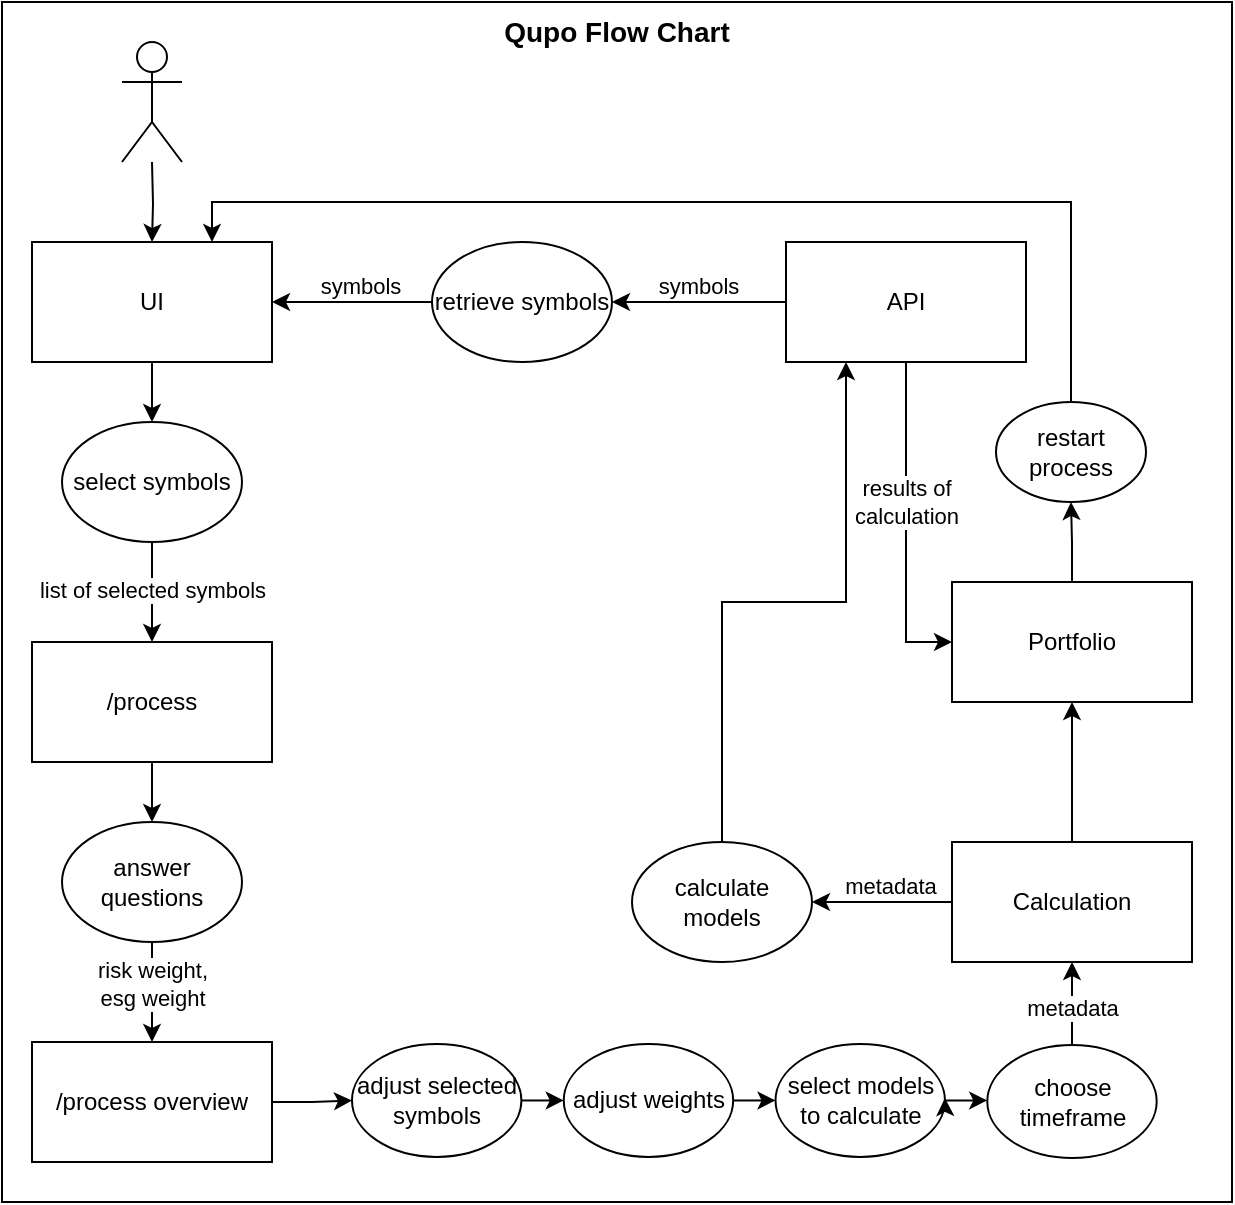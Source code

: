 <mxfile version="20.2.7" type="device"><diagram id="C5RBs43oDa-KdzZeNtuy" name="Page-1"><mxGraphModel dx="1065" dy="1118" grid="1" gridSize="10" guides="1" tooltips="1" connect="1" arrows="1" fold="1" page="1" pageScale="1" pageWidth="827" pageHeight="1169" math="0" shadow="0"><root><mxCell id="WIyWlLk6GJQsqaUBKTNV-0"/><mxCell id="WIyWlLk6GJQsqaUBKTNV-1" parent="WIyWlLk6GJQsqaUBKTNV-0"/><mxCell id="wTm574ZmfE7srCxfO6kl-58" value="" style="group" vertex="1" connectable="0" parent="WIyWlLk6GJQsqaUBKTNV-1"><mxGeometry x="60" y="70" width="600" height="580" as="geometry"/></mxCell><mxCell id="wTm574ZmfE7srCxfO6kl-59" value="&lt;font style=&quot;font-size: 14px;&quot;&gt;&lt;b&gt;Qupo Flow Chart&lt;/b&gt;&lt;/font&gt;" style="rounded=0;whiteSpace=wrap;html=1;verticalAlign=top;" vertex="1" parent="wTm574ZmfE7srCxfO6kl-58"><mxGeometry x="-15" y="-20" width="615" height="600" as="geometry"/></mxCell><mxCell id="wTm574ZmfE7srCxfO6kl-9" value="UI" style="rounded=0;whiteSpace=wrap;html=1;" vertex="1" parent="wTm574ZmfE7srCxfO6kl-58"><mxGeometry y="100" width="120" height="60" as="geometry"/></mxCell><mxCell id="wTm574ZmfE7srCxfO6kl-10" value="API" style="rounded=0;whiteSpace=wrap;html=1;" vertex="1" parent="wTm574ZmfE7srCxfO6kl-58"><mxGeometry x="377" y="100" width="120" height="60" as="geometry"/></mxCell><mxCell id="wTm574ZmfE7srCxfO6kl-15" style="edgeStyle=orthogonalEdgeStyle;rounded=0;orthogonalLoop=1;jettySize=auto;html=1;exitX=0;exitY=0.5;exitDx=0;exitDy=0;entryX=1;entryY=0.5;entryDx=0;entryDy=0;" edge="1" parent="wTm574ZmfE7srCxfO6kl-58" source="wTm574ZmfE7srCxfO6kl-13" target="wTm574ZmfE7srCxfO6kl-9"><mxGeometry relative="1" as="geometry"/></mxCell><mxCell id="wTm574ZmfE7srCxfO6kl-23" value="symbols" style="edgeLabel;html=1;align=center;verticalAlign=middle;resizable=0;points=[];" vertex="1" connectable="0" parent="wTm574ZmfE7srCxfO6kl-15"><mxGeometry x="0.025" y="2" relative="1" as="geometry"><mxPoint x="5" y="-10" as="offset"/></mxGeometry></mxCell><mxCell id="wTm574ZmfE7srCxfO6kl-13" value="retrieve symbols" style="ellipse;whiteSpace=wrap;html=1;" vertex="1" parent="wTm574ZmfE7srCxfO6kl-58"><mxGeometry x="200" y="100" width="90" height="60" as="geometry"/></mxCell><mxCell id="wTm574ZmfE7srCxfO6kl-14" style="edgeStyle=orthogonalEdgeStyle;rounded=0;orthogonalLoop=1;jettySize=auto;html=1;exitX=0;exitY=0.5;exitDx=0;exitDy=0;" edge="1" parent="wTm574ZmfE7srCxfO6kl-58" source="wTm574ZmfE7srCxfO6kl-10" target="wTm574ZmfE7srCxfO6kl-13"><mxGeometry relative="1" as="geometry"/></mxCell><mxCell id="wTm574ZmfE7srCxfO6kl-22" value="symbols" style="edgeLabel;html=1;align=center;verticalAlign=middle;resizable=0;points=[];" vertex="1" connectable="0" parent="wTm574ZmfE7srCxfO6kl-14"><mxGeometry x="0.125" y="3" relative="1" as="geometry"><mxPoint x="5" y="-11" as="offset"/></mxGeometry></mxCell><mxCell id="wTm574ZmfE7srCxfO6kl-16" value="select symbols" style="ellipse;whiteSpace=wrap;html=1;" vertex="1" parent="wTm574ZmfE7srCxfO6kl-58"><mxGeometry x="15" y="190" width="90" height="60" as="geometry"/></mxCell><mxCell id="wTm574ZmfE7srCxfO6kl-17" style="edgeStyle=orthogonalEdgeStyle;rounded=0;orthogonalLoop=1;jettySize=auto;html=1;exitX=0.5;exitY=1;exitDx=0;exitDy=0;entryX=0.5;entryY=0;entryDx=0;entryDy=0;" edge="1" parent="wTm574ZmfE7srCxfO6kl-58" source="wTm574ZmfE7srCxfO6kl-9" target="wTm574ZmfE7srCxfO6kl-16"><mxGeometry relative="1" as="geometry"/></mxCell><mxCell id="wTm574ZmfE7srCxfO6kl-18" value="/process" style="rounded=0;whiteSpace=wrap;html=1;" vertex="1" parent="wTm574ZmfE7srCxfO6kl-58"><mxGeometry y="300" width="120" height="60" as="geometry"/></mxCell><mxCell id="wTm574ZmfE7srCxfO6kl-19" style="edgeStyle=orthogonalEdgeStyle;rounded=0;orthogonalLoop=1;jettySize=auto;html=1;exitX=0.5;exitY=1;exitDx=0;exitDy=0;entryX=0.5;entryY=0;entryDx=0;entryDy=0;" edge="1" parent="wTm574ZmfE7srCxfO6kl-58" source="wTm574ZmfE7srCxfO6kl-16" target="wTm574ZmfE7srCxfO6kl-18"><mxGeometry relative="1" as="geometry"/></mxCell><mxCell id="wTm574ZmfE7srCxfO6kl-21" value="list of selected symbols" style="edgeLabel;html=1;align=center;verticalAlign=middle;resizable=0;points=[];" vertex="1" connectable="0" parent="wTm574ZmfE7srCxfO6kl-19"><mxGeometry x="-0.06" relative="1" as="geometry"><mxPoint as="offset"/></mxGeometry></mxCell><mxCell id="wTm574ZmfE7srCxfO6kl-20" value="answer questions" style="ellipse;whiteSpace=wrap;html=1;" vertex="1" parent="wTm574ZmfE7srCxfO6kl-58"><mxGeometry x="15" y="390" width="90" height="60" as="geometry"/></mxCell><mxCell id="wTm574ZmfE7srCxfO6kl-24" style="edgeStyle=orthogonalEdgeStyle;rounded=0;orthogonalLoop=1;jettySize=auto;html=1;exitX=0.5;exitY=1;exitDx=0;exitDy=0;entryX=0.5;entryY=0;entryDx=0;entryDy=0;" edge="1" parent="wTm574ZmfE7srCxfO6kl-58" source="wTm574ZmfE7srCxfO6kl-18" target="wTm574ZmfE7srCxfO6kl-20"><mxGeometry relative="1" as="geometry"/></mxCell><mxCell id="wTm574ZmfE7srCxfO6kl-25" value="/process overview" style="rounded=0;whiteSpace=wrap;html=1;" vertex="1" parent="wTm574ZmfE7srCxfO6kl-58"><mxGeometry y="500" width="120" height="60" as="geometry"/></mxCell><mxCell id="wTm574ZmfE7srCxfO6kl-26" style="edgeStyle=orthogonalEdgeStyle;rounded=0;orthogonalLoop=1;jettySize=auto;html=1;exitX=0.5;exitY=1;exitDx=0;exitDy=0;entryX=0.5;entryY=0;entryDx=0;entryDy=0;" edge="1" parent="wTm574ZmfE7srCxfO6kl-58" source="wTm574ZmfE7srCxfO6kl-20" target="wTm574ZmfE7srCxfO6kl-25"><mxGeometry relative="1" as="geometry"/></mxCell><mxCell id="wTm574ZmfE7srCxfO6kl-27" value="risk weight,&lt;br&gt;esg weight" style="edgeLabel;html=1;align=center;verticalAlign=middle;resizable=0;points=[];" vertex="1" connectable="0" parent="wTm574ZmfE7srCxfO6kl-26"><mxGeometry x="0.02" relative="1" as="geometry"><mxPoint y="-5" as="offset"/></mxGeometry></mxCell><mxCell id="wTm574ZmfE7srCxfO6kl-32" value="" style="group" vertex="1" connectable="0" parent="wTm574ZmfE7srCxfO6kl-58"><mxGeometry x="160" y="501" width="402.35" height="60" as="geometry"/></mxCell><mxCell id="wTm574ZmfE7srCxfO6kl-33" style="edgeStyle=orthogonalEdgeStyle;rounded=0;orthogonalLoop=1;jettySize=auto;html=1;exitX=1;exitY=0.5;exitDx=0;exitDy=0;entryX=0;entryY=0.5;entryDx=0;entryDy=0;" edge="1" parent="wTm574ZmfE7srCxfO6kl-32" source="wTm574ZmfE7srCxfO6kl-28" target="wTm574ZmfE7srCxfO6kl-29"><mxGeometry relative="1" as="geometry"/></mxCell><mxCell id="wTm574ZmfE7srCxfO6kl-28" value="adjust selected symbols" style="ellipse;whiteSpace=wrap;html=1;" vertex="1" parent="wTm574ZmfE7srCxfO6kl-32"><mxGeometry width="84.705" height="56.471" as="geometry"/></mxCell><mxCell id="wTm574ZmfE7srCxfO6kl-34" style="edgeStyle=orthogonalEdgeStyle;rounded=0;orthogonalLoop=1;jettySize=auto;html=1;exitX=1;exitY=0.5;exitDx=0;exitDy=0;entryX=0;entryY=0.5;entryDx=0;entryDy=0;" edge="1" parent="wTm574ZmfE7srCxfO6kl-32" source="wTm574ZmfE7srCxfO6kl-29" target="wTm574ZmfE7srCxfO6kl-30"><mxGeometry relative="1" as="geometry"/></mxCell><mxCell id="wTm574ZmfE7srCxfO6kl-29" value="adjust weights" style="ellipse;whiteSpace=wrap;html=1;" vertex="1" parent="wTm574ZmfE7srCxfO6kl-32"><mxGeometry x="105.882" width="84.705" height="56.471" as="geometry"/></mxCell><mxCell id="wTm574ZmfE7srCxfO6kl-36" style="edgeStyle=orthogonalEdgeStyle;rounded=0;orthogonalLoop=1;jettySize=auto;html=1;exitX=1;exitY=0.5;exitDx=0;exitDy=0;entryX=0;entryY=0.5;entryDx=0;entryDy=0;" edge="1" parent="wTm574ZmfE7srCxfO6kl-32" source="wTm574ZmfE7srCxfO6kl-30" target="wTm574ZmfE7srCxfO6kl-31"><mxGeometry relative="1" as="geometry"/></mxCell><mxCell id="wTm574ZmfE7srCxfO6kl-30" value="select models to calculate" style="ellipse;whiteSpace=wrap;html=1;" vertex="1" parent="wTm574ZmfE7srCxfO6kl-32"><mxGeometry x="211.763" width="84.705" height="56.471" as="geometry"/></mxCell><mxCell id="wTm574ZmfE7srCxfO6kl-31" value="choose timeframe" style="ellipse;whiteSpace=wrap;html=1;" vertex="1" parent="wTm574ZmfE7srCxfO6kl-32"><mxGeometry x="317.645" y="0.529" width="84.705" height="56.471" as="geometry"/></mxCell><mxCell id="wTm574ZmfE7srCxfO6kl-37" style="edgeStyle=orthogonalEdgeStyle;rounded=0;orthogonalLoop=1;jettySize=auto;html=1;exitX=1;exitY=0.5;exitDx=0;exitDy=0;entryX=0;entryY=0.5;entryDx=0;entryDy=0;" edge="1" parent="wTm574ZmfE7srCxfO6kl-58" source="wTm574ZmfE7srCxfO6kl-25" target="wTm574ZmfE7srCxfO6kl-28"><mxGeometry relative="1" as="geometry"/></mxCell><mxCell id="wTm574ZmfE7srCxfO6kl-35" style="edgeStyle=orthogonalEdgeStyle;rounded=0;orthogonalLoop=1;jettySize=auto;html=1;exitX=1;exitY=0.5;exitDx=0;exitDy=0;" edge="1" parent="wTm574ZmfE7srCxfO6kl-58" source="wTm574ZmfE7srCxfO6kl-30"><mxGeometry relative="1" as="geometry"><mxPoint x="456.444" y="528" as="targetPoint"/></mxGeometry></mxCell><mxCell id="wTm574ZmfE7srCxfO6kl-38" value="Calculation" style="rounded=0;whiteSpace=wrap;html=1;" vertex="1" parent="wTm574ZmfE7srCxfO6kl-58"><mxGeometry x="460" y="400" width="120" height="60" as="geometry"/></mxCell><mxCell id="wTm574ZmfE7srCxfO6kl-39" style="edgeStyle=orthogonalEdgeStyle;rounded=0;orthogonalLoop=1;jettySize=auto;html=1;exitX=0.5;exitY=0;exitDx=0;exitDy=0;entryX=0.5;entryY=1;entryDx=0;entryDy=0;" edge="1" parent="wTm574ZmfE7srCxfO6kl-58" source="wTm574ZmfE7srCxfO6kl-31" target="wTm574ZmfE7srCxfO6kl-38"><mxGeometry relative="1" as="geometry"/></mxCell><mxCell id="wTm574ZmfE7srCxfO6kl-40" value="metadata" style="edgeLabel;html=1;align=center;verticalAlign=middle;resizable=0;points=[];" vertex="1" connectable="0" parent="wTm574ZmfE7srCxfO6kl-39"><mxGeometry x="-0.09" relative="1" as="geometry"><mxPoint as="offset"/></mxGeometry></mxCell><mxCell id="wTm574ZmfE7srCxfO6kl-54" style="edgeStyle=orthogonalEdgeStyle;rounded=0;orthogonalLoop=1;jettySize=auto;html=1;exitX=0.5;exitY=0;exitDx=0;exitDy=0;entryX=0.75;entryY=0;entryDx=0;entryDy=0;" edge="1" parent="wTm574ZmfE7srCxfO6kl-58" source="wTm574ZmfE7srCxfO6kl-56" target="wTm574ZmfE7srCxfO6kl-9"><mxGeometry relative="1" as="geometry"/></mxCell><mxCell id="wTm574ZmfE7srCxfO6kl-43" value="Portfolio" style="rounded=0;whiteSpace=wrap;html=1;" vertex="1" parent="wTm574ZmfE7srCxfO6kl-58"><mxGeometry x="460" y="270" width="120" height="60" as="geometry"/></mxCell><mxCell id="wTm574ZmfE7srCxfO6kl-45" style="edgeStyle=orthogonalEdgeStyle;rounded=0;orthogonalLoop=1;jettySize=auto;html=1;exitX=0.5;exitY=1;exitDx=0;exitDy=0;entryX=0;entryY=0.5;entryDx=0;entryDy=0;" edge="1" parent="wTm574ZmfE7srCxfO6kl-58" source="wTm574ZmfE7srCxfO6kl-10" target="wTm574ZmfE7srCxfO6kl-43"><mxGeometry relative="1" as="geometry"/></mxCell><mxCell id="wTm574ZmfE7srCxfO6kl-46" value="results of&lt;br&gt;calculation" style="edgeLabel;html=1;align=center;verticalAlign=middle;resizable=0;points=[];" vertex="1" connectable="0" parent="wTm574ZmfE7srCxfO6kl-45"><mxGeometry x="0.201" y="-2" relative="1" as="geometry"><mxPoint x="2" y="-28" as="offset"/></mxGeometry></mxCell><mxCell id="wTm574ZmfE7srCxfO6kl-44" style="edgeStyle=orthogonalEdgeStyle;rounded=0;orthogonalLoop=1;jettySize=auto;html=1;exitX=0.5;exitY=0;exitDx=0;exitDy=0;entryX=0.5;entryY=1;entryDx=0;entryDy=0;" edge="1" parent="wTm574ZmfE7srCxfO6kl-58" source="wTm574ZmfE7srCxfO6kl-38" target="wTm574ZmfE7srCxfO6kl-43"><mxGeometry relative="1" as="geometry"/></mxCell><mxCell id="wTm574ZmfE7srCxfO6kl-51" style="edgeStyle=orthogonalEdgeStyle;rounded=0;orthogonalLoop=1;jettySize=auto;html=1;exitX=0.5;exitY=0;exitDx=0;exitDy=0;entryX=0.25;entryY=1;entryDx=0;entryDy=0;" edge="1" parent="wTm574ZmfE7srCxfO6kl-58" source="wTm574ZmfE7srCxfO6kl-48" target="wTm574ZmfE7srCxfO6kl-10"><mxGeometry relative="1" as="geometry"/></mxCell><mxCell id="wTm574ZmfE7srCxfO6kl-48" value="calculate models" style="ellipse;whiteSpace=wrap;html=1;" vertex="1" parent="wTm574ZmfE7srCxfO6kl-58"><mxGeometry x="300" y="400" width="90" height="60" as="geometry"/></mxCell><mxCell id="wTm574ZmfE7srCxfO6kl-49" style="edgeStyle=orthogonalEdgeStyle;rounded=0;orthogonalLoop=1;jettySize=auto;html=1;exitX=0;exitY=0.5;exitDx=0;exitDy=0;entryX=1;entryY=0.5;entryDx=0;entryDy=0;" edge="1" parent="wTm574ZmfE7srCxfO6kl-58" source="wTm574ZmfE7srCxfO6kl-38" target="wTm574ZmfE7srCxfO6kl-48"><mxGeometry relative="1" as="geometry"/></mxCell><mxCell id="wTm574ZmfE7srCxfO6kl-50" value="metadata" style="edgeLabel;html=1;align=center;verticalAlign=middle;resizable=0;points=[];" vertex="1" connectable="0" parent="wTm574ZmfE7srCxfO6kl-49"><mxGeometry x="-0.096" relative="1" as="geometry"><mxPoint y="-8" as="offset"/></mxGeometry></mxCell><mxCell id="wTm574ZmfE7srCxfO6kl-53" style="edgeStyle=orthogonalEdgeStyle;rounded=0;orthogonalLoop=1;jettySize=auto;html=1;entryX=0.5;entryY=0;entryDx=0;entryDy=0;" edge="1" parent="wTm574ZmfE7srCxfO6kl-58" target="wTm574ZmfE7srCxfO6kl-9"><mxGeometry relative="1" as="geometry"><mxPoint x="59.684" y="90" as="targetPoint"/><mxPoint x="60" y="60" as="sourcePoint"/></mxGeometry></mxCell><mxCell id="wTm574ZmfE7srCxfO6kl-52" value="" style="shape=umlActor;verticalLabelPosition=bottom;verticalAlign=top;html=1;outlineConnect=0;" vertex="1" parent="wTm574ZmfE7srCxfO6kl-58"><mxGeometry x="45" width="30" height="60" as="geometry"/></mxCell><mxCell id="wTm574ZmfE7srCxfO6kl-56" value="restart &lt;br&gt;process" style="ellipse;whiteSpace=wrap;html=1;" vertex="1" parent="wTm574ZmfE7srCxfO6kl-58"><mxGeometry x="482" y="180" width="75" height="50" as="geometry"/></mxCell><mxCell id="wTm574ZmfE7srCxfO6kl-57" style="edgeStyle=orthogonalEdgeStyle;rounded=0;orthogonalLoop=1;jettySize=auto;html=1;exitX=0.5;exitY=0;exitDx=0;exitDy=0;entryX=0.5;entryY=1;entryDx=0;entryDy=0;" edge="1" parent="wTm574ZmfE7srCxfO6kl-58" source="wTm574ZmfE7srCxfO6kl-43" target="wTm574ZmfE7srCxfO6kl-56"><mxGeometry relative="1" as="geometry"/></mxCell></root></mxGraphModel></diagram></mxfile>